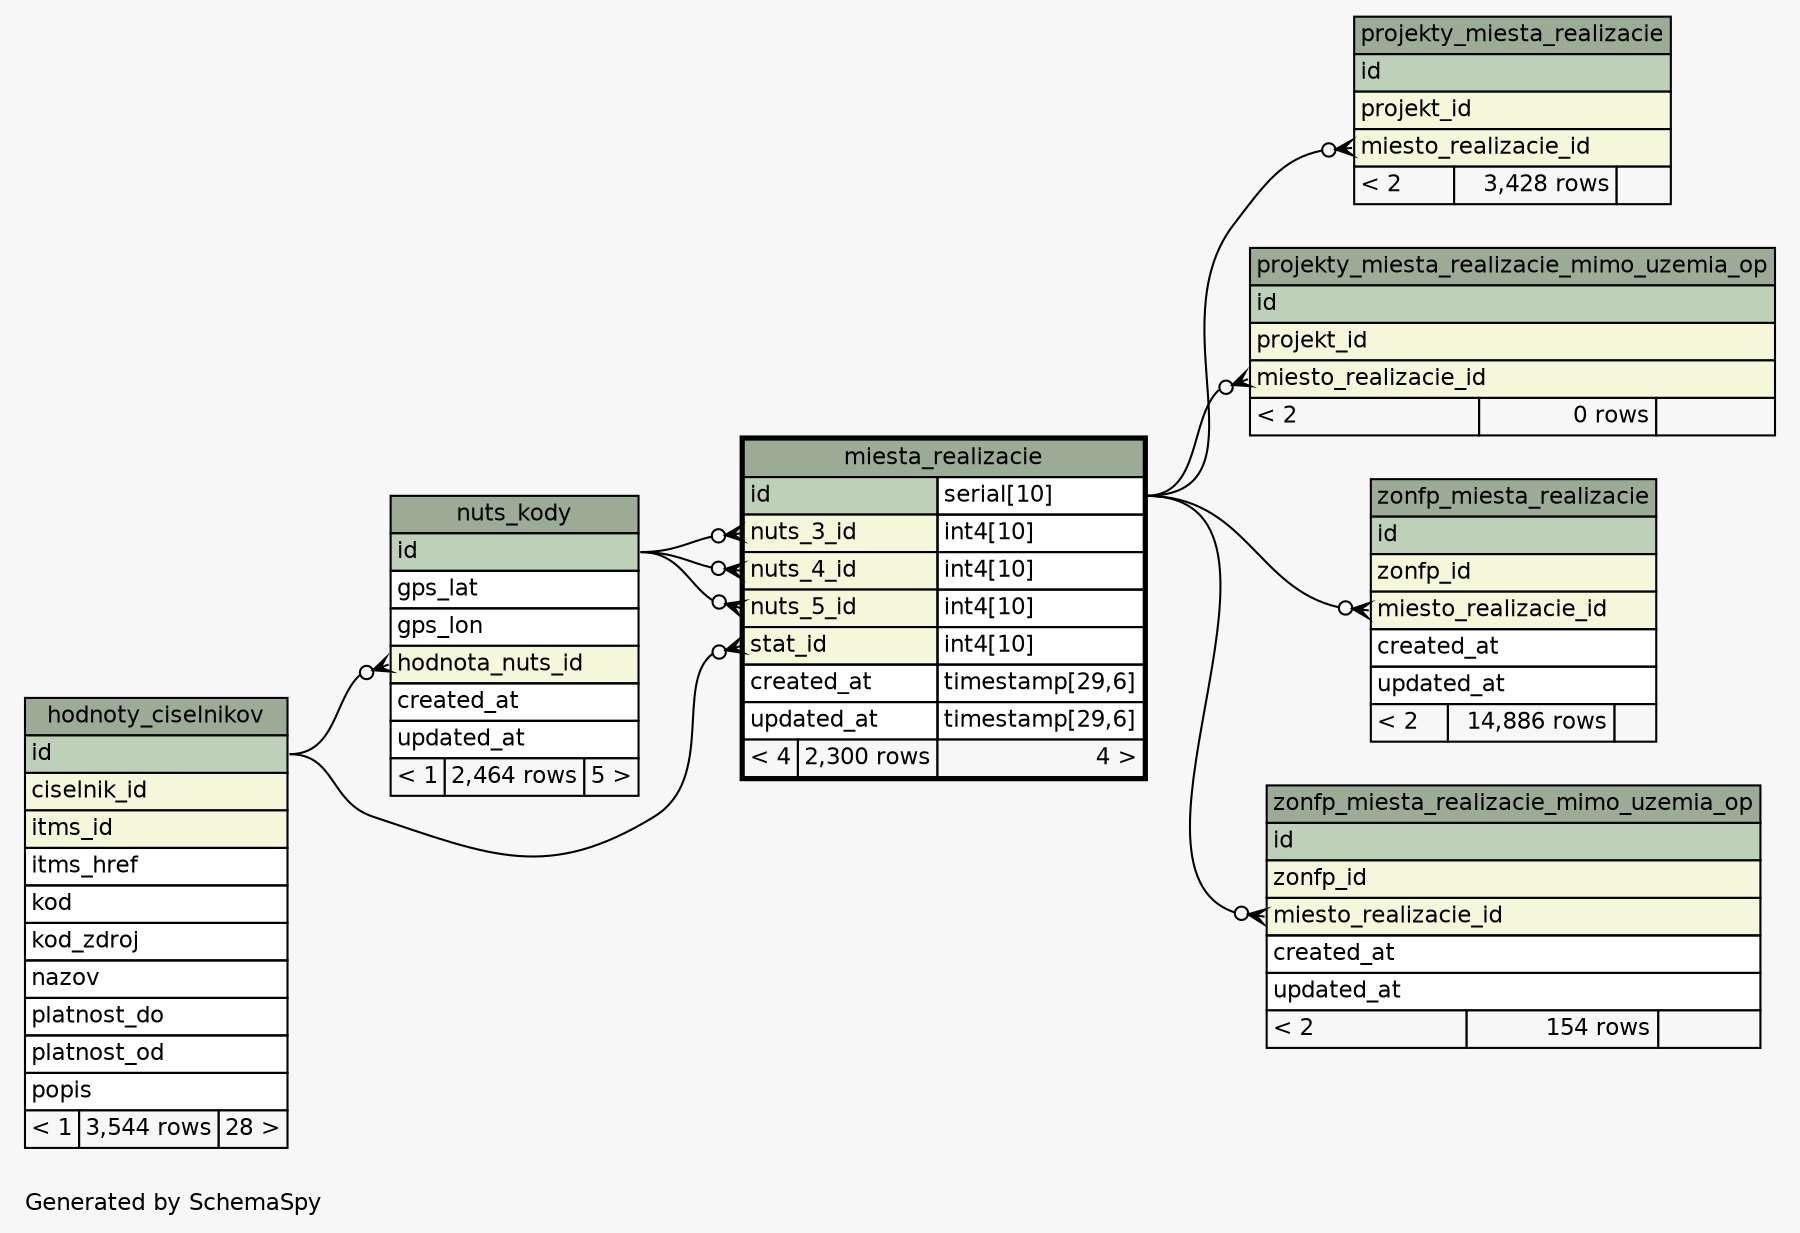 // dot 2.38.0 on Linux 4.10.0-38-generic
// SchemaSpy rev 590
digraph "oneDegreeRelationshipsDiagram" {
  graph [
    rankdir="RL"
    bgcolor="#f7f7f7"
    label="\nGenerated by SchemaSpy"
    labeljust="l"
    nodesep="0.18"
    ranksep="0.46"
    fontname="Helvetica"
    fontsize="11"
  ];
  node [
    fontname="Helvetica"
    fontsize="11"
    shape="plaintext"
  ];
  edge [
    arrowsize="0.8"
  ];
  "miesta_realizacie":"nuts_3_id":w -> "nuts_kody":"id":e [arrowhead=none dir=back arrowtail=crowodot];
  "miesta_realizacie":"nuts_4_id":w -> "nuts_kody":"id":e [arrowhead=none dir=back arrowtail=crowodot];
  "miesta_realizacie":"nuts_5_id":w -> "nuts_kody":"id":e [arrowhead=none dir=back arrowtail=crowodot];
  "miesta_realizacie":"stat_id":w -> "hodnoty_ciselnikov":"id":e [arrowhead=none dir=back arrowtail=crowodot];
  "nuts_kody":"hodnota_nuts_id":w -> "hodnoty_ciselnikov":"id":e [arrowhead=none dir=back arrowtail=crowodot];
  "projekty_miesta_realizacie":"miesto_realizacie_id":w -> "miesta_realizacie":"id.type":e [arrowhead=none dir=back arrowtail=crowodot];
  "projekty_miesta_realizacie_mimo_uzemia_op":"miesto_realizacie_id":w -> "miesta_realizacie":"id.type":e [arrowhead=none dir=back arrowtail=crowodot];
  "zonfp_miesta_realizacie":"miesto_realizacie_id":w -> "miesta_realizacie":"id.type":e [arrowhead=none dir=back arrowtail=crowodot];
  "zonfp_miesta_realizacie_mimo_uzemia_op":"miesto_realizacie_id":w -> "miesta_realizacie":"id.type":e [arrowhead=none dir=back arrowtail=crowodot];
  "hodnoty_ciselnikov" [
    label=<
    <TABLE BORDER="0" CELLBORDER="1" CELLSPACING="0" BGCOLOR="#ffffff">
      <TR><TD COLSPAN="3" BGCOLOR="#9bab96" ALIGN="CENTER">hodnoty_ciselnikov</TD></TR>
      <TR><TD PORT="id" COLSPAN="3" BGCOLOR="#bed1b8" ALIGN="LEFT">id</TD></TR>
      <TR><TD PORT="ciselnik_id" COLSPAN="3" BGCOLOR="#f4f7da" ALIGN="LEFT">ciselnik_id</TD></TR>
      <TR><TD PORT="itms_id" COLSPAN="3" BGCOLOR="#f4f7da" ALIGN="LEFT">itms_id</TD></TR>
      <TR><TD PORT="itms_href" COLSPAN="3" ALIGN="LEFT">itms_href</TD></TR>
      <TR><TD PORT="kod" COLSPAN="3" ALIGN="LEFT">kod</TD></TR>
      <TR><TD PORT="kod_zdroj" COLSPAN="3" ALIGN="LEFT">kod_zdroj</TD></TR>
      <TR><TD PORT="nazov" COLSPAN="3" ALIGN="LEFT">nazov</TD></TR>
      <TR><TD PORT="platnost_do" COLSPAN="3" ALIGN="LEFT">platnost_do</TD></TR>
      <TR><TD PORT="platnost_od" COLSPAN="3" ALIGN="LEFT">platnost_od</TD></TR>
      <TR><TD PORT="popis" COLSPAN="3" ALIGN="LEFT">popis</TD></TR>
      <TR><TD ALIGN="LEFT" BGCOLOR="#f7f7f7">&lt; 1</TD><TD ALIGN="RIGHT" BGCOLOR="#f7f7f7">3,544 rows</TD><TD ALIGN="RIGHT" BGCOLOR="#f7f7f7">28 &gt;</TD></TR>
    </TABLE>>
    URL="hodnoty_ciselnikov.html"
    tooltip="hodnoty_ciselnikov"
  ];
  "miesta_realizacie" [
    label=<
    <TABLE BORDER="2" CELLBORDER="1" CELLSPACING="0" BGCOLOR="#ffffff">
      <TR><TD COLSPAN="3" BGCOLOR="#9bab96" ALIGN="CENTER">miesta_realizacie</TD></TR>
      <TR><TD PORT="id" COLSPAN="2" BGCOLOR="#bed1b8" ALIGN="LEFT">id</TD><TD PORT="id.type" ALIGN="LEFT">serial[10]</TD></TR>
      <TR><TD PORT="nuts_3_id" COLSPAN="2" BGCOLOR="#f4f7da" ALIGN="LEFT">nuts_3_id</TD><TD PORT="nuts_3_id.type" ALIGN="LEFT">int4[10]</TD></TR>
      <TR><TD PORT="nuts_4_id" COLSPAN="2" BGCOLOR="#f4f7da" ALIGN="LEFT">nuts_4_id</TD><TD PORT="nuts_4_id.type" ALIGN="LEFT">int4[10]</TD></TR>
      <TR><TD PORT="nuts_5_id" COLSPAN="2" BGCOLOR="#f4f7da" ALIGN="LEFT">nuts_5_id</TD><TD PORT="nuts_5_id.type" ALIGN="LEFT">int4[10]</TD></TR>
      <TR><TD PORT="stat_id" COLSPAN="2" BGCOLOR="#f4f7da" ALIGN="LEFT">stat_id</TD><TD PORT="stat_id.type" ALIGN="LEFT">int4[10]</TD></TR>
      <TR><TD PORT="created_at" COLSPAN="2" ALIGN="LEFT">created_at</TD><TD PORT="created_at.type" ALIGN="LEFT">timestamp[29,6]</TD></TR>
      <TR><TD PORT="updated_at" COLSPAN="2" ALIGN="LEFT">updated_at</TD><TD PORT="updated_at.type" ALIGN="LEFT">timestamp[29,6]</TD></TR>
      <TR><TD ALIGN="LEFT" BGCOLOR="#f7f7f7">&lt; 4</TD><TD ALIGN="RIGHT" BGCOLOR="#f7f7f7">2,300 rows</TD><TD ALIGN="RIGHT" BGCOLOR="#f7f7f7">4 &gt;</TD></TR>
    </TABLE>>
    URL="miesta_realizacie.html"
    tooltip="miesta_realizacie"
  ];
  "nuts_kody" [
    label=<
    <TABLE BORDER="0" CELLBORDER="1" CELLSPACING="0" BGCOLOR="#ffffff">
      <TR><TD COLSPAN="3" BGCOLOR="#9bab96" ALIGN="CENTER">nuts_kody</TD></TR>
      <TR><TD PORT="id" COLSPAN="3" BGCOLOR="#bed1b8" ALIGN="LEFT">id</TD></TR>
      <TR><TD PORT="gps_lat" COLSPAN="3" ALIGN="LEFT">gps_lat</TD></TR>
      <TR><TD PORT="gps_lon" COLSPAN="3" ALIGN="LEFT">gps_lon</TD></TR>
      <TR><TD PORT="hodnota_nuts_id" COLSPAN="3" BGCOLOR="#f4f7da" ALIGN="LEFT">hodnota_nuts_id</TD></TR>
      <TR><TD PORT="created_at" COLSPAN="3" ALIGN="LEFT">created_at</TD></TR>
      <TR><TD PORT="updated_at" COLSPAN="3" ALIGN="LEFT">updated_at</TD></TR>
      <TR><TD ALIGN="LEFT" BGCOLOR="#f7f7f7">&lt; 1</TD><TD ALIGN="RIGHT" BGCOLOR="#f7f7f7">2,464 rows</TD><TD ALIGN="RIGHT" BGCOLOR="#f7f7f7">5 &gt;</TD></TR>
    </TABLE>>
    URL="nuts_kody.html"
    tooltip="nuts_kody"
  ];
  "projekty_miesta_realizacie" [
    label=<
    <TABLE BORDER="0" CELLBORDER="1" CELLSPACING="0" BGCOLOR="#ffffff">
      <TR><TD COLSPAN="3" BGCOLOR="#9bab96" ALIGN="CENTER">projekty_miesta_realizacie</TD></TR>
      <TR><TD PORT="id" COLSPAN="3" BGCOLOR="#bed1b8" ALIGN="LEFT">id</TD></TR>
      <TR><TD PORT="projekt_id" COLSPAN="3" BGCOLOR="#f4f7da" ALIGN="LEFT">projekt_id</TD></TR>
      <TR><TD PORT="miesto_realizacie_id" COLSPAN="3" BGCOLOR="#f4f7da" ALIGN="LEFT">miesto_realizacie_id</TD></TR>
      <TR><TD ALIGN="LEFT" BGCOLOR="#f7f7f7">&lt; 2</TD><TD ALIGN="RIGHT" BGCOLOR="#f7f7f7">3,428 rows</TD><TD ALIGN="RIGHT" BGCOLOR="#f7f7f7">  </TD></TR>
    </TABLE>>
    URL="projekty_miesta_realizacie.html"
    tooltip="projekty_miesta_realizacie"
  ];
  "projekty_miesta_realizacie_mimo_uzemia_op" [
    label=<
    <TABLE BORDER="0" CELLBORDER="1" CELLSPACING="0" BGCOLOR="#ffffff">
      <TR><TD COLSPAN="3" BGCOLOR="#9bab96" ALIGN="CENTER">projekty_miesta_realizacie_mimo_uzemia_op</TD></TR>
      <TR><TD PORT="id" COLSPAN="3" BGCOLOR="#bed1b8" ALIGN="LEFT">id</TD></TR>
      <TR><TD PORT="projekt_id" COLSPAN="3" BGCOLOR="#f4f7da" ALIGN="LEFT">projekt_id</TD></TR>
      <TR><TD PORT="miesto_realizacie_id" COLSPAN="3" BGCOLOR="#f4f7da" ALIGN="LEFT">miesto_realizacie_id</TD></TR>
      <TR><TD ALIGN="LEFT" BGCOLOR="#f7f7f7">&lt; 2</TD><TD ALIGN="RIGHT" BGCOLOR="#f7f7f7">0 rows</TD><TD ALIGN="RIGHT" BGCOLOR="#f7f7f7">  </TD></TR>
    </TABLE>>
    URL="projekty_miesta_realizacie_mimo_uzemia_op.html"
    tooltip="projekty_miesta_realizacie_mimo_uzemia_op"
  ];
  "zonfp_miesta_realizacie" [
    label=<
    <TABLE BORDER="0" CELLBORDER="1" CELLSPACING="0" BGCOLOR="#ffffff">
      <TR><TD COLSPAN="3" BGCOLOR="#9bab96" ALIGN="CENTER">zonfp_miesta_realizacie</TD></TR>
      <TR><TD PORT="id" COLSPAN="3" BGCOLOR="#bed1b8" ALIGN="LEFT">id</TD></TR>
      <TR><TD PORT="zonfp_id" COLSPAN="3" BGCOLOR="#f4f7da" ALIGN="LEFT">zonfp_id</TD></TR>
      <TR><TD PORT="miesto_realizacie_id" COLSPAN="3" BGCOLOR="#f4f7da" ALIGN="LEFT">miesto_realizacie_id</TD></TR>
      <TR><TD PORT="created_at" COLSPAN="3" ALIGN="LEFT">created_at</TD></TR>
      <TR><TD PORT="updated_at" COLSPAN="3" ALIGN="LEFT">updated_at</TD></TR>
      <TR><TD ALIGN="LEFT" BGCOLOR="#f7f7f7">&lt; 2</TD><TD ALIGN="RIGHT" BGCOLOR="#f7f7f7">14,886 rows</TD><TD ALIGN="RIGHT" BGCOLOR="#f7f7f7">  </TD></TR>
    </TABLE>>
    URL="zonfp_miesta_realizacie.html"
    tooltip="zonfp_miesta_realizacie"
  ];
  "zonfp_miesta_realizacie_mimo_uzemia_op" [
    label=<
    <TABLE BORDER="0" CELLBORDER="1" CELLSPACING="0" BGCOLOR="#ffffff">
      <TR><TD COLSPAN="3" BGCOLOR="#9bab96" ALIGN="CENTER">zonfp_miesta_realizacie_mimo_uzemia_op</TD></TR>
      <TR><TD PORT="id" COLSPAN="3" BGCOLOR="#bed1b8" ALIGN="LEFT">id</TD></TR>
      <TR><TD PORT="zonfp_id" COLSPAN="3" BGCOLOR="#f4f7da" ALIGN="LEFT">zonfp_id</TD></TR>
      <TR><TD PORT="miesto_realizacie_id" COLSPAN="3" BGCOLOR="#f4f7da" ALIGN="LEFT">miesto_realizacie_id</TD></TR>
      <TR><TD PORT="created_at" COLSPAN="3" ALIGN="LEFT">created_at</TD></TR>
      <TR><TD PORT="updated_at" COLSPAN="3" ALIGN="LEFT">updated_at</TD></TR>
      <TR><TD ALIGN="LEFT" BGCOLOR="#f7f7f7">&lt; 2</TD><TD ALIGN="RIGHT" BGCOLOR="#f7f7f7">154 rows</TD><TD ALIGN="RIGHT" BGCOLOR="#f7f7f7">  </TD></TR>
    </TABLE>>
    URL="zonfp_miesta_realizacie_mimo_uzemia_op.html"
    tooltip="zonfp_miesta_realizacie_mimo_uzemia_op"
  ];
}
